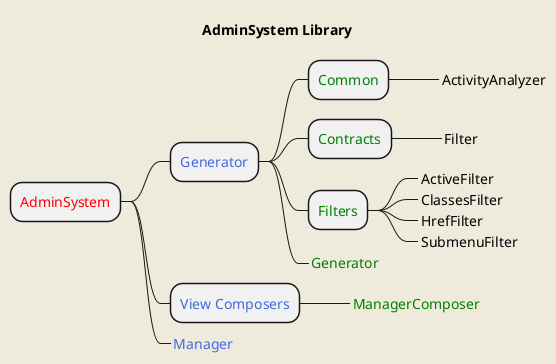 @startmindmap
skinparam backgroundColor #EEEBDC

title AdminSystem Library

* <font color=red>AdminSystem
** <font color=royalblue>Generator
*** <font color=green>Common
****_ <font color=>ActivityAnalyzer
*** <font color=green>Contracts
****_ <font color=>Filter
*** <font color=green>Filters
****_ <font color=>ActiveFilter
****_ <font color=>ClassesFilter
****_ <font color=>HrefFilter
****_ <font color=>SubmenuFilter
***_ <font color=green>Generator
** <font color=royalblue>View Composers
***_ <font color=green>ManagerComposer
**_ <font color=royalblue>Manager



@endmindmap
